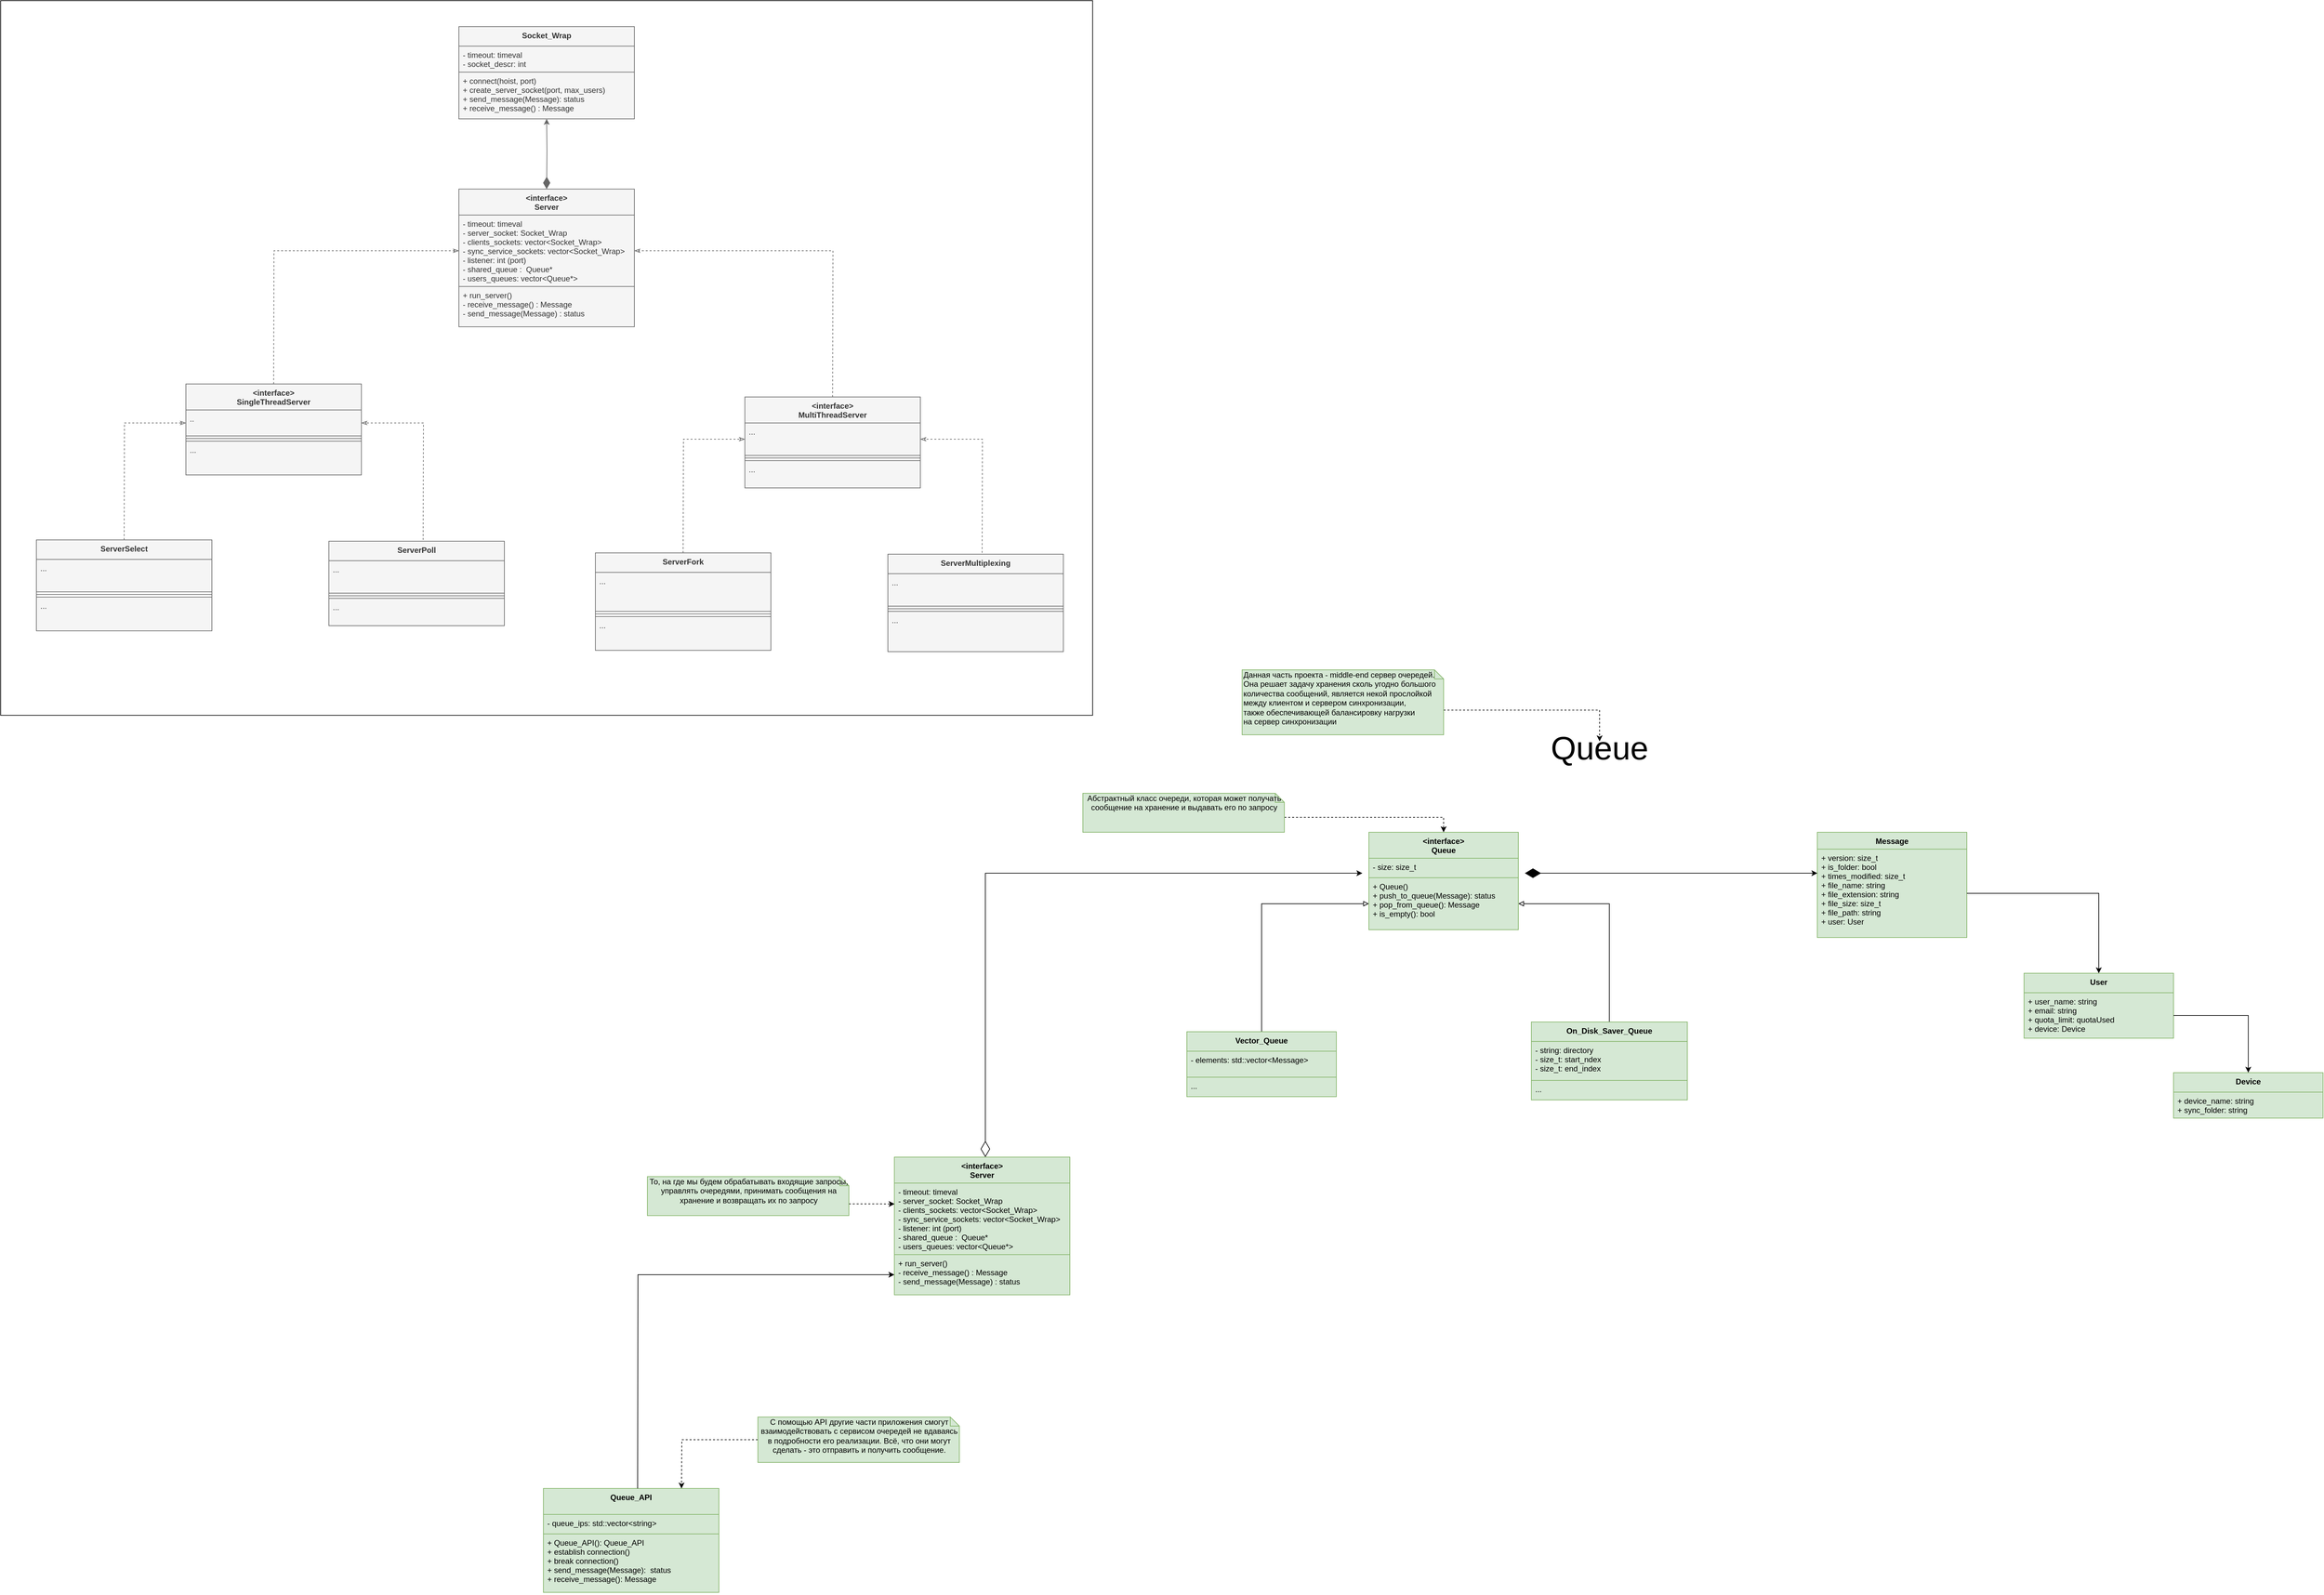 <mxfile version="13.7.3" type="device"><diagram id="PctghRkN90WJ8MVvppVG" name="Страница 1"><mxGraphModel dx="220" dy="1264" grid="1" gridSize="10" guides="1" tooltips="1" connect="1" arrows="1" fold="1" page="1" pageScale="1" pageWidth="827" pageHeight="1169" math="0" shadow="0"><root><mxCell id="0"/><mxCell id="1" parent="0"/><mxCell id="Wl4LOioj_8yUL_OI4qjp-1" style="edgeStyle=orthogonalEdgeStyle;rounded=0;orthogonalLoop=1;jettySize=auto;html=1;exitX=0.5;exitY=0;exitDx=0;exitDy=0;entryX=0;entryY=0.5;entryDx=0;entryDy=0;endArrow=block;endFill=0;" parent="1" source="Wl4LOioj_8yUL_OI4qjp-2" target="Wl4LOioj_8yUL_OI4qjp-28" edge="1"><mxGeometry relative="1" as="geometry"/></mxCell><mxCell id="4su2IxrDyCrYrLn95kZk-2" value="&lt;interface&gt;&#10;Server" style="swimlane;fontStyle=1;align=center;verticalAlign=top;childLayout=stackLayout;horizontal=1;startSize=40;horizontalStack=0;resizeParent=1;resizeParentMax=0;resizeLast=0;collapsible=1;marginBottom=0;fillColor=#f5f5f5;strokeColor=#666666;fontColor=#333333;" vertex="1" parent="1"><mxGeometry x="2390" y="1250" width="270" height="212" as="geometry"><mxRectangle x="500" y="126" width="100" height="26" as="alternateBounds"/></mxGeometry></mxCell><mxCell id="4su2IxrDyCrYrLn95kZk-3" value="- timeout: timeval&#10;- server_socket: Socket_Wrap&#10;- clients_sockets: vector&lt;Socket_Wrap&gt;&#10;- sync_service_sockets: vector&lt;Socket_Wrap&gt;&#10;- listener: int (port)&#10;- shared_queue :  Queue*&#10;- users_queues: vector&lt;Queue*&gt;" style="text;align=left;verticalAlign=top;spacingLeft=4;spacingRight=4;overflow=hidden;rotatable=0;points=[[0,0.5],[1,0.5]];portConstraint=eastwest;fontStyle=0;fillColor=#f5f5f5;strokeColor=#666666;fontColor=#333333;" vertex="1" parent="4su2IxrDyCrYrLn95kZk-2"><mxGeometry y="40" width="270" height="110" as="geometry"/></mxCell><mxCell id="4su2IxrDyCrYrLn95kZk-4" value="+ run_server()&#10;- receive_message() : Message&#10;- send_message(Message) : status" style="text;align=left;verticalAlign=top;spacingLeft=4;spacingRight=4;overflow=hidden;rotatable=0;points=[[0,0.5],[1,0.5]];portConstraint=eastwest;fontStyle=0;fillColor=#f5f5f5;strokeColor=#666666;fontColor=#333333;" vertex="1" parent="4su2IxrDyCrYrLn95kZk-2"><mxGeometry y="150" width="270" height="62" as="geometry"/></mxCell><mxCell id="Wl4LOioj_8yUL_OI4qjp-2" value="Vector_Queue" style="swimlane;fontStyle=1;align=center;verticalAlign=top;childLayout=stackLayout;horizontal=1;startSize=30;horizontalStack=0;resizeParent=1;resizeParentMax=0;resizeLast=0;collapsible=1;marginBottom=0;fillColor=#d5e8d4;strokeColor=#82b366;" parent="1" vertex="1"><mxGeometry x="3510" y="2547" width="230" height="100" as="geometry"><mxRectangle x="500" y="126" width="100" height="26" as="alternateBounds"/></mxGeometry></mxCell><mxCell id="Wl4LOioj_8yUL_OI4qjp-3" value="- elements: std::vector&lt;Message&gt;" style="text;strokeColor=#82b366;fillColor=#d5e8d4;align=left;verticalAlign=top;spacingLeft=4;spacingRight=4;overflow=hidden;rotatable=0;points=[[0,0.5],[1,0.5]];portConstraint=eastwest;" parent="Wl4LOioj_8yUL_OI4qjp-2" vertex="1"><mxGeometry y="30" width="230" height="40" as="geometry"/></mxCell><mxCell id="Wl4LOioj_8yUL_OI4qjp-4" value="..." style="text;strokeColor=#82b366;fillColor=#d5e8d4;align=left;verticalAlign=top;spacingLeft=4;spacingRight=4;overflow=hidden;rotatable=0;points=[[0,0.5],[1,0.5]];portConstraint=eastwest;fontStyle=0" parent="Wl4LOioj_8yUL_OI4qjp-2" vertex="1"><mxGeometry y="70" width="230" height="30" as="geometry"/></mxCell><mxCell id="Wl4LOioj_8yUL_OI4qjp-5" style="edgeStyle=orthogonalEdgeStyle;rounded=0;orthogonalLoop=1;jettySize=auto;html=1;exitX=0.5;exitY=0;exitDx=0;exitDy=0;entryX=1;entryY=0.5;entryDx=0;entryDy=0;endArrow=block;endFill=0;" parent="1" source="Wl4LOioj_8yUL_OI4qjp-6" target="Wl4LOioj_8yUL_OI4qjp-28" edge="1"><mxGeometry relative="1" as="geometry"/></mxCell><mxCell id="Wl4LOioj_8yUL_OI4qjp-6" value="On_Disk_Saver_Queue" style="swimlane;fontStyle=1;align=center;verticalAlign=top;childLayout=stackLayout;horizontal=1;startSize=30;horizontalStack=0;resizeParent=1;resizeParentMax=0;resizeLast=0;collapsible=1;marginBottom=0;fillColor=#d5e8d4;strokeColor=#82b366;" parent="1" vertex="1"><mxGeometry x="4040" y="2532" width="240" height="120" as="geometry"><mxRectangle x="500" y="126" width="100" height="26" as="alternateBounds"/></mxGeometry></mxCell><mxCell id="Wl4LOioj_8yUL_OI4qjp-7" value="- string: directory&#10;- size_t: start_ndex&#10;- size_t: end_index&#10;" style="text;strokeColor=#82b366;fillColor=#d5e8d4;align=left;verticalAlign=top;spacingLeft=4;spacingRight=4;overflow=hidden;rotatable=0;points=[[0,0.5],[1,0.5]];portConstraint=eastwest;" parent="Wl4LOioj_8yUL_OI4qjp-6" vertex="1"><mxGeometry y="30" width="240" height="60" as="geometry"/></mxCell><mxCell id="Wl4LOioj_8yUL_OI4qjp-8" value="..." style="text;strokeColor=#82b366;fillColor=#d5e8d4;align=left;verticalAlign=top;spacingLeft=4;spacingRight=4;overflow=hidden;rotatable=0;points=[[0,0.5],[1,0.5]];portConstraint=eastwest;fontStyle=0" parent="Wl4LOioj_8yUL_OI4qjp-6" vertex="1"><mxGeometry y="90" width="240" height="30" as="geometry"/></mxCell><mxCell id="Wl4LOioj_8yUL_OI4qjp-9" value="User" style="swimlane;fontStyle=1;align=center;verticalAlign=top;childLayout=stackLayout;horizontal=1;startSize=30;horizontalStack=0;resizeParent=1;resizeParentMax=0;resizeLast=0;collapsible=1;marginBottom=0;fillColor=#d5e8d4;strokeColor=#82b366;" parent="1" vertex="1"><mxGeometry x="4798" y="2457" width="230" height="100" as="geometry"><mxRectangle x="500" y="126" width="100" height="26" as="alternateBounds"/></mxGeometry></mxCell><mxCell id="Wl4LOioj_8yUL_OI4qjp-10" value="+ user_name: string&#10;+ email: string&#10;+ quota_limit: quotaUsed&#10;+ device: Device&#10;" style="text;strokeColor=#82b366;fillColor=#d5e8d4;align=left;verticalAlign=top;spacingLeft=4;spacingRight=4;overflow=hidden;rotatable=0;points=[[0,0.5],[1,0.5]];portConstraint=eastwest;" parent="Wl4LOioj_8yUL_OI4qjp-9" vertex="1"><mxGeometry y="30" width="230" height="70" as="geometry"/></mxCell><mxCell id="Wl4LOioj_8yUL_OI4qjp-11" value="Device" style="swimlane;fontStyle=1;align=center;verticalAlign=top;childLayout=stackLayout;horizontal=1;startSize=30;horizontalStack=0;resizeParent=1;resizeParentMax=0;resizeLast=0;collapsible=1;marginBottom=0;fillColor=#d5e8d4;strokeColor=#82b366;" parent="1" vertex="1"><mxGeometry x="5028" y="2610" width="230" height="70" as="geometry"><mxRectangle x="500" y="126" width="100" height="26" as="alternateBounds"/></mxGeometry></mxCell><mxCell id="Wl4LOioj_8yUL_OI4qjp-12" value="+ device_name: string&#10;+ sync_folder: string" style="text;strokeColor=#82b366;fillColor=#d5e8d4;align=left;verticalAlign=top;spacingLeft=4;spacingRight=4;overflow=hidden;rotatable=0;points=[[0,0.5],[1,0.5]];portConstraint=eastwest;" parent="Wl4LOioj_8yUL_OI4qjp-11" vertex="1"><mxGeometry y="30" width="230" height="40" as="geometry"/></mxCell><mxCell id="Wl4LOioj_8yUL_OI4qjp-13" value="Message" style="swimlane;fontStyle=1;align=center;verticalAlign=top;childLayout=stackLayout;horizontal=1;startSize=26;horizontalStack=0;resizeParent=1;resizeParentMax=0;resizeLast=0;collapsible=1;marginBottom=0;fillColor=#d5e8d4;strokeColor=#82b366;" parent="1" vertex="1"><mxGeometry x="4480" y="2240" width="230" height="162" as="geometry"><mxRectangle x="500" y="126" width="100" height="26" as="alternateBounds"/></mxGeometry></mxCell><mxCell id="Wl4LOioj_8yUL_OI4qjp-14" value="+ version: size_t&#10;+ is_folder: bool&#10;+ times_modified: size_t&#10;+ file_name: string&#10;+ file_extension: string&#10;+ file_size: size_t&#10;+ file_path: string&#10;+ user: User&#10;" style="text;strokeColor=#82b366;fillColor=#d5e8d4;align=left;verticalAlign=top;spacingLeft=4;spacingRight=4;overflow=hidden;rotatable=0;points=[[0,0.5],[1,0.5]];portConstraint=eastwest;" parent="Wl4LOioj_8yUL_OI4qjp-13" vertex="1"><mxGeometry y="26" width="230" height="136" as="geometry"/></mxCell><mxCell id="Wl4LOioj_8yUL_OI4qjp-39" value="Socket_Wrap" style="swimlane;fontStyle=1;align=center;verticalAlign=top;childLayout=stackLayout;horizontal=1;startSize=30;horizontalStack=0;resizeParent=1;resizeParentMax=0;resizeLast=0;collapsible=1;marginBottom=0;fillColor=#f5f5f5;strokeColor=#666666;fontColor=#333333;" parent="1" vertex="1"><mxGeometry x="2390" y="1000" width="270" height="142" as="geometry"><mxRectangle x="500" y="126" width="100" height="26" as="alternateBounds"/></mxGeometry></mxCell><mxCell id="Wl4LOioj_8yUL_OI4qjp-40" value="- timeout: timeval&#10;- socket_descr: int" style="text;align=left;verticalAlign=top;spacingLeft=4;spacingRight=4;overflow=hidden;rotatable=0;points=[[0,0.5],[1,0.5]];portConstraint=eastwest;fontStyle=0;fillColor=#f5f5f5;strokeColor=#666666;fontColor=#333333;" parent="Wl4LOioj_8yUL_OI4qjp-39" vertex="1"><mxGeometry y="30" width="270" height="40" as="geometry"/></mxCell><mxCell id="Wl4LOioj_8yUL_OI4qjp-41" value="+ connect(hoist, port)&#10;+ create_server_socket(port, max_users)&#10;+ send_message(Message): status&#10;+ receive_message() : Message" style="text;align=left;verticalAlign=top;spacingLeft=4;spacingRight=4;overflow=hidden;rotatable=0;points=[[0,0.5],[1,0.5]];portConstraint=eastwest;fontStyle=0;fillColor=#f5f5f5;strokeColor=#666666;fontColor=#333333;" parent="Wl4LOioj_8yUL_OI4qjp-39" vertex="1"><mxGeometry y="70" width="270" height="72" as="geometry"/></mxCell><mxCell id="Wl4LOioj_8yUL_OI4qjp-46" value="&lt;interface&gt;&#10;SingleThreadServer" style="swimlane;fontStyle=1;align=center;verticalAlign=top;childLayout=stackLayout;horizontal=1;startSize=40;horizontalStack=0;resizeParent=1;resizeParentMax=0;resizeLast=0;collapsible=1;marginBottom=0;fillColor=#f5f5f5;strokeColor=#666666;fontColor=#333333;" parent="1" vertex="1"><mxGeometry x="1970" y="1550" width="270" height="140" as="geometry"><mxRectangle x="500" y="126" width="100" height="26" as="alternateBounds"/></mxGeometry></mxCell><mxCell id="Wl4LOioj_8yUL_OI4qjp-47" value=".." style="text;strokeColor=#666666;fillColor=#f5f5f5;align=left;verticalAlign=top;spacingLeft=4;spacingRight=4;overflow=hidden;rotatable=0;points=[[0,0.5],[1,0.5]];portConstraint=eastwest;fontStyle=0;fontColor=#333333;" parent="Wl4LOioj_8yUL_OI4qjp-46" vertex="1"><mxGeometry y="40" width="270" height="40" as="geometry"/></mxCell><mxCell id="Wl4LOioj_8yUL_OI4qjp-48" value="" style="line;strokeWidth=1;fillColor=#f5f5f5;align=left;verticalAlign=middle;spacingTop=-1;spacingLeft=3;spacingRight=3;rotatable=0;labelPosition=right;points=[];portConstraint=eastwest;strokeColor=#666666;fontColor=#333333;" parent="Wl4LOioj_8yUL_OI4qjp-46" vertex="1"><mxGeometry y="80" width="270" height="8" as="geometry"/></mxCell><mxCell id="Wl4LOioj_8yUL_OI4qjp-49" value="..." style="text;strokeColor=#666666;fillColor=#f5f5f5;align=left;verticalAlign=top;spacingLeft=4;spacingRight=4;overflow=hidden;rotatable=0;points=[[0,0.5],[1,0.5]];portConstraint=eastwest;fontStyle=0;fontColor=#333333;" parent="Wl4LOioj_8yUL_OI4qjp-46" vertex="1"><mxGeometry y="88" width="270" height="52" as="geometry"/></mxCell><mxCell id="Wl4LOioj_8yUL_OI4qjp-50" value="ServerSelect" style="swimlane;fontStyle=1;align=center;verticalAlign=top;childLayout=stackLayout;horizontal=1;startSize=30;horizontalStack=0;resizeParent=1;resizeParentMax=0;resizeLast=0;collapsible=1;marginBottom=0;fillColor=#f5f5f5;strokeColor=#666666;fontColor=#333333;" parent="1" vertex="1"><mxGeometry x="1740" y="1790" width="270" height="140" as="geometry"><mxRectangle x="500" y="126" width="100" height="26" as="alternateBounds"/></mxGeometry></mxCell><mxCell id="Wl4LOioj_8yUL_OI4qjp-51" value="..." style="text;strokeColor=#666666;fillColor=#f5f5f5;align=left;verticalAlign=top;spacingLeft=4;spacingRight=4;overflow=hidden;rotatable=0;points=[[0,0.5],[1,0.5]];portConstraint=eastwest;fontStyle=0;fontColor=#333333;" parent="Wl4LOioj_8yUL_OI4qjp-50" vertex="1"><mxGeometry y="30" width="270" height="50" as="geometry"/></mxCell><mxCell id="Wl4LOioj_8yUL_OI4qjp-52" value="" style="line;strokeWidth=1;fillColor=#f5f5f5;align=left;verticalAlign=middle;spacingTop=-1;spacingLeft=3;spacingRight=3;rotatable=0;labelPosition=right;points=[];portConstraint=eastwest;strokeColor=#666666;fontColor=#333333;" parent="Wl4LOioj_8yUL_OI4qjp-50" vertex="1"><mxGeometry y="80" width="270" height="8" as="geometry"/></mxCell><mxCell id="Wl4LOioj_8yUL_OI4qjp-53" value="..." style="text;strokeColor=#666666;fillColor=#f5f5f5;align=left;verticalAlign=top;spacingLeft=4;spacingRight=4;overflow=hidden;rotatable=0;points=[[0,0.5],[1,0.5]];portConstraint=eastwest;fontStyle=0;fontColor=#333333;" parent="Wl4LOioj_8yUL_OI4qjp-50" vertex="1"><mxGeometry y="88" width="270" height="52" as="geometry"/></mxCell><mxCell id="Wl4LOioj_8yUL_OI4qjp-54" value="ServerPoll" style="swimlane;fontStyle=1;align=center;verticalAlign=top;childLayout=stackLayout;horizontal=1;startSize=30;horizontalStack=0;resizeParent=1;resizeParentMax=0;resizeLast=0;collapsible=1;marginBottom=0;fillColor=#f5f5f5;strokeColor=#666666;fontColor=#333333;" parent="1" vertex="1"><mxGeometry x="2190" y="1792" width="270" height="130" as="geometry"><mxRectangle x="500" y="126" width="100" height="26" as="alternateBounds"/></mxGeometry></mxCell><mxCell id="Wl4LOioj_8yUL_OI4qjp-55" value="..." style="text;strokeColor=#666666;fillColor=#f5f5f5;align=left;verticalAlign=top;spacingLeft=4;spacingRight=4;overflow=hidden;rotatable=0;points=[[0,0.5],[1,0.5]];portConstraint=eastwest;fontStyle=0;fontColor=#333333;" parent="Wl4LOioj_8yUL_OI4qjp-54" vertex="1"><mxGeometry y="30" width="270" height="50" as="geometry"/></mxCell><mxCell id="Wl4LOioj_8yUL_OI4qjp-56" value="" style="line;strokeWidth=1;fillColor=#f5f5f5;align=left;verticalAlign=middle;spacingTop=-1;spacingLeft=3;spacingRight=3;rotatable=0;labelPosition=right;points=[];portConstraint=eastwest;strokeColor=#666666;fontColor=#333333;" parent="Wl4LOioj_8yUL_OI4qjp-54" vertex="1"><mxGeometry y="80" width="270" height="8" as="geometry"/></mxCell><mxCell id="Wl4LOioj_8yUL_OI4qjp-57" value="..." style="text;strokeColor=#666666;fillColor=#f5f5f5;align=left;verticalAlign=top;spacingLeft=4;spacingRight=4;overflow=hidden;rotatable=0;points=[[0,0.5],[1,0.5]];portConstraint=eastwest;fontStyle=0;fontColor=#333333;" parent="Wl4LOioj_8yUL_OI4qjp-54" vertex="1"><mxGeometry y="88" width="270" height="42" as="geometry"/></mxCell><mxCell id="Wl4LOioj_8yUL_OI4qjp-58" value="&lt;interface&gt;&#10;MultiThreadServer" style="swimlane;fontStyle=1;align=center;verticalAlign=top;childLayout=stackLayout;horizontal=1;startSize=40;horizontalStack=0;resizeParent=1;resizeParentMax=0;resizeLast=0;collapsible=1;marginBottom=0;fillColor=#f5f5f5;strokeColor=#666666;fontColor=#333333;" parent="1" vertex="1"><mxGeometry x="2830" y="1570" width="270" height="140" as="geometry"><mxRectangle x="500" y="126" width="100" height="26" as="alternateBounds"/></mxGeometry></mxCell><mxCell id="Wl4LOioj_8yUL_OI4qjp-59" value="..." style="text;strokeColor=#666666;fillColor=#f5f5f5;align=left;verticalAlign=top;spacingLeft=4;spacingRight=4;overflow=hidden;rotatable=0;points=[[0,0.5],[1,0.5]];portConstraint=eastwest;fontStyle=0;fontColor=#333333;" parent="Wl4LOioj_8yUL_OI4qjp-58" vertex="1"><mxGeometry y="40" width="270" height="50" as="geometry"/></mxCell><mxCell id="Wl4LOioj_8yUL_OI4qjp-60" value="" style="line;strokeWidth=1;fillColor=#f5f5f5;align=left;verticalAlign=middle;spacingTop=-1;spacingLeft=3;spacingRight=3;rotatable=0;labelPosition=right;points=[];portConstraint=eastwest;strokeColor=#666666;fontColor=#333333;" parent="Wl4LOioj_8yUL_OI4qjp-58" vertex="1"><mxGeometry y="90" width="270" height="8" as="geometry"/></mxCell><mxCell id="Wl4LOioj_8yUL_OI4qjp-61" value="..." style="text;strokeColor=#666666;fillColor=#f5f5f5;align=left;verticalAlign=top;spacingLeft=4;spacingRight=4;overflow=hidden;rotatable=0;points=[[0,0.5],[1,0.5]];portConstraint=eastwest;fontStyle=0;fontColor=#333333;" parent="Wl4LOioj_8yUL_OI4qjp-58" vertex="1"><mxGeometry y="98" width="270" height="42" as="geometry"/></mxCell><mxCell id="Wl4LOioj_8yUL_OI4qjp-62" value="ServerFork" style="swimlane;fontStyle=1;align=center;verticalAlign=top;childLayout=stackLayout;horizontal=1;startSize=30;horizontalStack=0;resizeParent=1;resizeParentMax=0;resizeLast=0;collapsible=1;marginBottom=0;fillColor=#f5f5f5;strokeColor=#666666;fontColor=#333333;" parent="1" vertex="1"><mxGeometry x="2600" y="1810" width="270" height="150" as="geometry"><mxRectangle x="500" y="126" width="100" height="26" as="alternateBounds"/></mxGeometry></mxCell><mxCell id="Wl4LOioj_8yUL_OI4qjp-63" value="..." style="text;strokeColor=#666666;fillColor=#f5f5f5;align=left;verticalAlign=top;spacingLeft=4;spacingRight=4;overflow=hidden;rotatable=0;points=[[0,0.5],[1,0.5]];portConstraint=eastwest;fontStyle=0;fontColor=#333333;" parent="Wl4LOioj_8yUL_OI4qjp-62" vertex="1"><mxGeometry y="30" width="270" height="60" as="geometry"/></mxCell><mxCell id="Wl4LOioj_8yUL_OI4qjp-64" value="" style="line;strokeWidth=1;fillColor=#f5f5f5;align=left;verticalAlign=middle;spacingTop=-1;spacingLeft=3;spacingRight=3;rotatable=0;labelPosition=right;points=[];portConstraint=eastwest;strokeColor=#666666;fontColor=#333333;" parent="Wl4LOioj_8yUL_OI4qjp-62" vertex="1"><mxGeometry y="90" width="270" height="8" as="geometry"/></mxCell><mxCell id="Wl4LOioj_8yUL_OI4qjp-65" value="..." style="text;strokeColor=#666666;fillColor=#f5f5f5;align=left;verticalAlign=top;spacingLeft=4;spacingRight=4;overflow=hidden;rotatable=0;points=[[0,0.5],[1,0.5]];portConstraint=eastwest;fontStyle=0;fontColor=#333333;" parent="Wl4LOioj_8yUL_OI4qjp-62" vertex="1"><mxGeometry y="98" width="270" height="52" as="geometry"/></mxCell><mxCell id="Wl4LOioj_8yUL_OI4qjp-66" value="ServerMultiplexing" style="swimlane;fontStyle=1;align=center;verticalAlign=top;childLayout=stackLayout;horizontal=1;startSize=30;horizontalStack=0;resizeParent=1;resizeParentMax=0;resizeLast=0;collapsible=1;marginBottom=0;fillColor=#f5f5f5;strokeColor=#666666;fontColor=#333333;" parent="1" vertex="1"><mxGeometry x="3050" y="1812" width="270" height="150" as="geometry"><mxRectangle x="500" y="126" width="100" height="26" as="alternateBounds"/></mxGeometry></mxCell><mxCell id="Wl4LOioj_8yUL_OI4qjp-67" value="..." style="text;strokeColor=#666666;fillColor=#f5f5f5;align=left;verticalAlign=top;spacingLeft=4;spacingRight=4;overflow=hidden;rotatable=0;points=[[0,0.5],[1,0.5]];portConstraint=eastwest;fontStyle=0;fontColor=#333333;" parent="Wl4LOioj_8yUL_OI4qjp-66" vertex="1"><mxGeometry y="30" width="270" height="50" as="geometry"/></mxCell><mxCell id="Wl4LOioj_8yUL_OI4qjp-68" value="" style="line;strokeWidth=1;fillColor=#f5f5f5;align=left;verticalAlign=middle;spacingTop=-1;spacingLeft=3;spacingRight=3;rotatable=0;labelPosition=right;points=[];portConstraint=eastwest;strokeColor=#666666;fontColor=#333333;" parent="Wl4LOioj_8yUL_OI4qjp-66" vertex="1"><mxGeometry y="80" width="270" height="8" as="geometry"/></mxCell><mxCell id="Wl4LOioj_8yUL_OI4qjp-69" value="..." style="text;strokeColor=#666666;fillColor=#f5f5f5;align=left;verticalAlign=top;spacingLeft=4;spacingRight=4;overflow=hidden;rotatable=0;points=[[0,0.5],[1,0.5]];portConstraint=eastwest;fontStyle=0;fontColor=#333333;" parent="Wl4LOioj_8yUL_OI4qjp-66" vertex="1"><mxGeometry y="88" width="270" height="62" as="geometry"/></mxCell><mxCell id="Wl4LOioj_8yUL_OI4qjp-15" value="Queue_API" style="swimlane;fontStyle=1;align=center;verticalAlign=top;childLayout=stackLayout;horizontal=1;startSize=40;horizontalStack=0;resizeParent=1;resizeParentMax=0;resizeLast=0;collapsible=1;marginBottom=0;fillColor=#d5e8d4;strokeColor=#82b366;" parent="1" vertex="1"><mxGeometry x="2520" y="3250" width="270" height="160" as="geometry"><mxRectangle x="500" y="126" width="100" height="26" as="alternateBounds"/></mxGeometry></mxCell><mxCell id="Wl4LOioj_8yUL_OI4qjp-16" value="- queue_ips: std::vector&lt;string&gt;" style="text;strokeColor=#82b366;fillColor=#d5e8d4;align=left;verticalAlign=top;spacingLeft=4;spacingRight=4;overflow=hidden;rotatable=0;points=[[0,0.5],[1,0.5]];portConstraint=eastwest;fontStyle=0" parent="Wl4LOioj_8yUL_OI4qjp-15" vertex="1"><mxGeometry y="40" width="270" height="30" as="geometry"/></mxCell><mxCell id="Wl4LOioj_8yUL_OI4qjp-17" value="+ Queue_API(): Queue_API&#10;+ establish connection()&#10;+ break connection()&#10;+ send_message(Message):  status&#10;+ receive_message(): Message" style="text;strokeColor=#82b366;fillColor=#d5e8d4;align=left;verticalAlign=top;spacingLeft=4;spacingRight=4;overflow=hidden;rotatable=0;points=[[0,0.5],[1,0.5]];portConstraint=eastwest;fontStyle=0" parent="Wl4LOioj_8yUL_OI4qjp-15" vertex="1"><mxGeometry y="70" width="270" height="90" as="geometry"/></mxCell><mxCell id="Wl4LOioj_8yUL_OI4qjp-18" value="&lt;interface&gt;&#10;Server" style="swimlane;fontStyle=1;align=center;verticalAlign=top;childLayout=stackLayout;horizontal=1;startSize=40;horizontalStack=0;resizeParent=1;resizeParentMax=0;resizeLast=0;collapsible=1;marginBottom=0;fillColor=#d5e8d4;strokeColor=#82b366;" parent="1" vertex="1"><mxGeometry x="3060" y="2740" width="270" height="212" as="geometry"><mxRectangle x="500" y="126" width="100" height="26" as="alternateBounds"/></mxGeometry></mxCell><mxCell id="Wl4LOioj_8yUL_OI4qjp-19" value="- timeout: timeval&#10;- server_socket: Socket_Wrap&#10;- clients_sockets: vector&lt;Socket_Wrap&gt;&#10;- sync_service_sockets: vector&lt;Socket_Wrap&gt;&#10;- listener: int (port)&#10;- shared_queue :  Queue*&#10;- users_queues: vector&lt;Queue*&gt;" style="text;strokeColor=#82b366;fillColor=#d5e8d4;align=left;verticalAlign=top;spacingLeft=4;spacingRight=4;overflow=hidden;rotatable=0;points=[[0,0.5],[1,0.5]];portConstraint=eastwest;fontStyle=0" parent="Wl4LOioj_8yUL_OI4qjp-18" vertex="1"><mxGeometry y="40" width="270" height="110" as="geometry"/></mxCell><mxCell id="Wl4LOioj_8yUL_OI4qjp-20" value="+ run_server()&#10;- receive_message() : Message&#10;- send_message(Message) : status" style="text;strokeColor=#82b366;fillColor=#d5e8d4;align=left;verticalAlign=top;spacingLeft=4;spacingRight=4;overflow=hidden;rotatable=0;points=[[0,0.5],[1,0.5]];portConstraint=eastwest;fontStyle=0" parent="Wl4LOioj_8yUL_OI4qjp-18" vertex="1"><mxGeometry y="150" width="270" height="62" as="geometry"/></mxCell><mxCell id="Wl4LOioj_8yUL_OI4qjp-21" style="edgeStyle=orthogonalEdgeStyle;rounded=0;orthogonalLoop=1;jettySize=auto;html=1;endArrow=diamondThin;endFill=1;endSize=22;sourcePerimeterSpacing=0;targetPerimeterSpacing=0;startArrow=classic;startFill=1;" parent="1" edge="1"><mxGeometry relative="1" as="geometry"><mxPoint x="4480" y="2303" as="sourcePoint"/><mxPoint x="4030" y="2303" as="targetPoint"/><Array as="points"><mxPoint x="4480" y="2303"/></Array></mxGeometry></mxCell><mxCell id="Wl4LOioj_8yUL_OI4qjp-22" style="edgeStyle=orthogonalEdgeStyle;rounded=0;orthogonalLoop=1;jettySize=auto;html=1;exitX=0;exitY=0.5;exitDx=0;exitDy=0;sourcePerimeterSpacing=0;endArrow=diamondThin;endFill=0;endSize=22;targetPerimeterSpacing=0;startSize=6;startArrow=classic;startFill=1;" parent="1" edge="1"><mxGeometry relative="1" as="geometry"><mxPoint x="3200" y="2740.0" as="targetPoint"/><mxPoint x="3780" y="2303" as="sourcePoint"/><Array as="points"><mxPoint x="3200" y="2303"/><mxPoint x="3200" y="2740"/></Array></mxGeometry></mxCell><mxCell id="Wl4LOioj_8yUL_OI4qjp-23" style="edgeStyle=orthogonalEdgeStyle;rounded=0;orthogonalLoop=1;jettySize=auto;html=1;exitX=1;exitY=0.5;exitDx=0;exitDy=0;entryX=0.5;entryY=0;entryDx=0;entryDy=0;startSize=6;sourcePerimeterSpacing=0;endArrow=classic;endFill=1;endSize=6;targetPerimeterSpacing=0;" parent="1" source="Wl4LOioj_8yUL_OI4qjp-14" target="Wl4LOioj_8yUL_OI4qjp-9" edge="1"><mxGeometry relative="1" as="geometry"/></mxCell><mxCell id="Wl4LOioj_8yUL_OI4qjp-24" style="edgeStyle=orthogonalEdgeStyle;rounded=0;orthogonalLoop=1;jettySize=auto;html=1;exitX=1;exitY=0.5;exitDx=0;exitDy=0;entryX=0.5;entryY=0;entryDx=0;entryDy=0;startSize=6;sourcePerimeterSpacing=0;endArrow=classic;endFill=1;endSize=6;targetPerimeterSpacing=0;" parent="1" source="Wl4LOioj_8yUL_OI4qjp-10" target="Wl4LOioj_8yUL_OI4qjp-11" edge="1"><mxGeometry relative="1" as="geometry"/></mxCell><mxCell id="Wl4LOioj_8yUL_OI4qjp-25" style="edgeStyle=orthogonalEdgeStyle;rounded=0;orthogonalLoop=1;jettySize=auto;html=1;exitX=0.5;exitY=0;exitDx=0;exitDy=0;entryX=0;entryY=0.5;entryDx=0;entryDy=0;startSize=6;sourcePerimeterSpacing=0;endArrow=classic;endFill=1;endSize=6;targetPerimeterSpacing=0;" parent="1" target="Wl4LOioj_8yUL_OI4qjp-20" edge="1"><mxGeometry relative="1" as="geometry"><mxPoint x="2665" y="3250.0" as="sourcePoint"/></mxGeometry></mxCell><mxCell id="Wl4LOioj_8yUL_OI4qjp-26" value="&lt;interface&gt;&#10;Queue" style="swimlane;fontStyle=1;align=center;verticalAlign=top;childLayout=stackLayout;horizontal=1;startSize=40;horizontalStack=0;resizeParent=1;resizeParentMax=0;resizeLast=0;collapsible=1;marginBottom=0;fillColor=#d5e8d4;strokeColor=#82b366;" parent="1" vertex="1"><mxGeometry x="3790" y="2240" width="230" height="150" as="geometry"><mxRectangle x="500" y="126" width="100" height="26" as="alternateBounds"/></mxGeometry></mxCell><mxCell id="Wl4LOioj_8yUL_OI4qjp-27" value="- size: size_t&#10;" style="text;strokeColor=#82b366;fillColor=#d5e8d4;align=left;verticalAlign=top;spacingLeft=4;spacingRight=4;overflow=hidden;rotatable=0;points=[[0,0.5],[1,0.5]];portConstraint=eastwest;" parent="Wl4LOioj_8yUL_OI4qjp-26" vertex="1"><mxGeometry y="40" width="230" height="30" as="geometry"/></mxCell><mxCell id="Wl4LOioj_8yUL_OI4qjp-28" value="+ Queue()&#10;+ push_to_queue(Message): status&#10;+ pop_from_queue(): Message&#10;+ is_empty(): bool" style="text;strokeColor=#82b366;fillColor=#d5e8d4;align=left;verticalAlign=top;spacingLeft=4;spacingRight=4;overflow=hidden;rotatable=0;points=[[0,0.5],[1,0.5]];portConstraint=eastwest;fontStyle=0" parent="Wl4LOioj_8yUL_OI4qjp-26" vertex="1"><mxGeometry y="70" width="230" height="80" as="geometry"/></mxCell><mxCell id="Wl4LOioj_8yUL_OI4qjp-29" style="edgeStyle=orthogonalEdgeStyle;rounded=0;orthogonalLoop=1;jettySize=auto;html=1;exitX=0;exitY=0.5;exitDx=0;exitDy=0;exitPerimeter=0;entryX=0.75;entryY=0;entryDx=0;entryDy=0;dashed=1;" parent="1" source="Wl4LOioj_8yUL_OI4qjp-30" edge="1"><mxGeometry relative="1" as="geometry"><mxPoint x="2732.5" y="3250.0" as="targetPoint"/></mxGeometry></mxCell><mxCell id="Wl4LOioj_8yUL_OI4qjp-30" value="&lt;div style=&quot;text-align: center&quot;&gt;С помощью API другие части приложения смогут взаимодействовать с сервисом очередей не вдаваясь в подробности его реализации. Всё, что они могут сделать - это отправить и получить сообщение.&lt;/div&gt;" style="shape=note;whiteSpace=wrap;html=1;size=14;verticalAlign=top;align=left;spacingTop=-6;fillColor=#d5e8d4;strokeColor=#82b366;" parent="1" vertex="1"><mxGeometry x="2850" y="3140" width="310" height="70" as="geometry"/></mxCell><mxCell id="Wl4LOioj_8yUL_OI4qjp-32" value="&lt;font style=&quot;font-size: 50px&quot;&gt;Queue&lt;/font&gt;" style="text;html=1;strokeColor=none;fillColor=none;align=center;verticalAlign=middle;whiteSpace=wrap;rounded=0;fontSize=32;" parent="1" vertex="1"><mxGeometry x="3955" y="2100" width="380" height="20" as="geometry"/></mxCell><mxCell id="Wl4LOioj_8yUL_OI4qjp-33" style="edgeStyle=orthogonalEdgeStyle;rounded=0;orthogonalLoop=1;jettySize=auto;html=1;exitX=0;exitY=0;exitDx=310;exitDy=62;exitPerimeter=0;entryX=0.5;entryY=0;entryDx=0;entryDy=0;dashed=1;" parent="1" source="Wl4LOioj_8yUL_OI4qjp-34" target="Wl4LOioj_8yUL_OI4qjp-32" edge="1"><mxGeometry relative="1" as="geometry"/></mxCell><mxCell id="Wl4LOioj_8yUL_OI4qjp-34" value="&lt;span style=&quot;text-align: center&quot;&gt;Данная часть проекта - middle-end сервер очередей.&lt;/span&gt;&lt;br style=&quot;text-align: center&quot;&gt;&lt;span style=&quot;text-align: center&quot;&gt;Она решает задачу хранения сколь угодно большого&lt;/span&gt;&lt;br style=&quot;text-align: center&quot;&gt;&lt;span style=&quot;text-align: center&quot;&gt;количества сообщений, является некой прослойкой между&amp;nbsp;&lt;/span&gt;&lt;span style=&quot;text-align: center&quot;&gt;клиентом и сервером синхронизации,&lt;/span&gt;&lt;br style=&quot;text-align: center&quot;&gt;&lt;span style=&quot;text-align: center&quot;&gt;также обеспечивающей балансировку нагрузки&lt;/span&gt;&lt;br style=&quot;text-align: center&quot;&gt;&lt;span style=&quot;text-align: center&quot;&gt;на сервер синхронизации&lt;/span&gt;" style="shape=note;whiteSpace=wrap;html=1;size=14;verticalAlign=top;align=left;spacingTop=-6;fillColor=#d5e8d4;strokeColor=#82b366;" parent="1" vertex="1"><mxGeometry x="3595" y="1990" width="310" height="100" as="geometry"/></mxCell><mxCell id="Wl4LOioj_8yUL_OI4qjp-37" style="edgeStyle=orthogonalEdgeStyle;rounded=0;orthogonalLoop=1;jettySize=auto;html=1;exitX=0;exitY=0;exitDx=310;exitDy=42;exitPerimeter=0;entryX=0.001;entryY=0.292;entryDx=0;entryDy=0;entryPerimeter=0;dashed=1;" parent="1" source="Wl4LOioj_8yUL_OI4qjp-35" target="Wl4LOioj_8yUL_OI4qjp-19" edge="1"><mxGeometry relative="1" as="geometry"/></mxCell><mxCell id="Wl4LOioj_8yUL_OI4qjp-35" value="&lt;div style=&quot;text-align: center&quot;&gt;То, на где мы будем обрабатывать входящие запросы,&lt;/div&gt;&lt;div style=&quot;text-align: center&quot;&gt;управлять очередями, принимать сообщения на хранение и возвращать их по запросу&lt;/div&gt;" style="shape=note;whiteSpace=wrap;html=1;size=14;verticalAlign=top;align=left;spacingTop=-6;fillColor=#d5e8d4;strokeColor=#82b366;" parent="1" vertex="1"><mxGeometry x="2680" y="2770" width="310" height="60" as="geometry"/></mxCell><mxCell id="Wl4LOioj_8yUL_OI4qjp-38" style="edgeStyle=orthogonalEdgeStyle;rounded=0;orthogonalLoop=1;jettySize=auto;html=1;exitX=0.5;exitY=0;exitDx=0;exitDy=0;entryX=0.5;entryY=1;entryDx=0;entryDy=0;endArrow=classic;endFill=1;startArrow=diamondThin;startFill=1;startSize=16;fillColor=#f5f5f5;strokeColor=#666666;" parent="1" target="Wl4LOioj_8yUL_OI4qjp-39" edge="1"><mxGeometry relative="1" as="geometry"><mxPoint x="2525" y="1250.0" as="sourcePoint"/></mxGeometry></mxCell><mxCell id="Wl4LOioj_8yUL_OI4qjp-70" style="edgeStyle=orthogonalEdgeStyle;rounded=0;orthogonalLoop=1;jettySize=auto;html=1;exitX=0.5;exitY=0;exitDx=0;exitDy=0;entryX=0;entryY=0.5;entryDx=0;entryDy=0;endArrow=classicThin;endFill=0;dashed=1;fillColor=#f5f5f5;strokeColor=#666666;" parent="1" target="Wl4LOioj_8yUL_OI4qjp-47" edge="1"><mxGeometry relative="1" as="geometry"><mxPoint x="1875" y="1790" as="sourcePoint"/><mxPoint x="1990" y="1617.0" as="targetPoint"/></mxGeometry></mxCell><mxCell id="Wl4LOioj_8yUL_OI4qjp-71" style="edgeStyle=orthogonalEdgeStyle;rounded=0;orthogonalLoop=1;jettySize=auto;html=1;exitX=0.5;exitY=0;exitDx=0;exitDy=0;entryX=1;entryY=0.5;entryDx=0;entryDy=0;dashed=1;endArrow=classicThin;endFill=0;fillColor=#f5f5f5;strokeColor=#666666;" parent="1" target="Wl4LOioj_8yUL_OI4qjp-47" edge="1"><mxGeometry relative="1" as="geometry"><mxPoint x="2335" y="1790" as="sourcePoint"/><mxPoint x="2220" y="1617.0" as="targetPoint"/></mxGeometry></mxCell><mxCell id="Wl4LOioj_8yUL_OI4qjp-72" style="edgeStyle=orthogonalEdgeStyle;rounded=0;orthogonalLoop=1;jettySize=auto;html=1;exitX=0.5;exitY=0;exitDx=0;exitDy=0;entryX=0;entryY=0.5;entryDx=0;entryDy=0;dashed=1;endArrow=classicThin;endFill=0;fillColor=#f5f5f5;strokeColor=#666666;" parent="1" target="4su2IxrDyCrYrLn95kZk-3" edge="1"><mxGeometry relative="1" as="geometry"><mxPoint x="2105" y="1550" as="sourcePoint"/><mxPoint x="2390" y="1350.0" as="targetPoint"/></mxGeometry></mxCell><mxCell id="Wl4LOioj_8yUL_OI4qjp-73" style="edgeStyle=orthogonalEdgeStyle;rounded=0;orthogonalLoop=1;jettySize=auto;html=1;exitX=0.5;exitY=0;exitDx=0;exitDy=0;dashed=1;endArrow=classicThin;endFill=0;entryX=1;entryY=0.5;entryDx=0;entryDy=0;fillColor=#f5f5f5;strokeColor=#666666;" parent="1" target="4su2IxrDyCrYrLn95kZk-3" edge="1"><mxGeometry relative="1" as="geometry"><mxPoint x="2965" y="1570" as="sourcePoint"/><mxPoint x="2660" y="1350.0" as="targetPoint"/></mxGeometry></mxCell><mxCell id="Wl4LOioj_8yUL_OI4qjp-74" style="edgeStyle=orthogonalEdgeStyle;rounded=0;orthogonalLoop=1;jettySize=auto;html=1;exitX=0.5;exitY=0;exitDx=0;exitDy=0;entryX=0;entryY=0.5;entryDx=0;entryDy=0;endArrow=classicThin;endFill=0;dashed=1;fillColor=#f5f5f5;strokeColor=#666666;" parent="1" target="Wl4LOioj_8yUL_OI4qjp-59" edge="1"><mxGeometry relative="1" as="geometry"><mxPoint x="2735" y="1810" as="sourcePoint"/><mxPoint x="2850" y="1637.0" as="targetPoint"/></mxGeometry></mxCell><mxCell id="Wl4LOioj_8yUL_OI4qjp-75" style="edgeStyle=orthogonalEdgeStyle;rounded=0;orthogonalLoop=1;jettySize=auto;html=1;exitX=0.5;exitY=0;exitDx=0;exitDy=0;entryX=1;entryY=0.5;entryDx=0;entryDy=0;dashed=1;endArrow=classicThin;endFill=0;fillColor=#f5f5f5;strokeColor=#666666;" parent="1" target="Wl4LOioj_8yUL_OI4qjp-59" edge="1"><mxGeometry relative="1" as="geometry"><mxPoint x="3195" y="1810" as="sourcePoint"/><mxPoint x="3080" y="1637.0" as="targetPoint"/></mxGeometry></mxCell><mxCell id="Wl4LOioj_8yUL_OI4qjp-90" value="" style="rounded=0;whiteSpace=wrap;html=1;fillColor=none;" parent="1" vertex="1"><mxGeometry x="1685" y="960" width="1680" height="1100" as="geometry"/></mxCell><mxCell id="Wl4LOioj_8yUL_OI4qjp-92" style="edgeStyle=orthogonalEdgeStyle;rounded=0;orthogonalLoop=1;jettySize=auto;html=1;exitX=0;exitY=0;exitDx=310;exitDy=37;exitPerimeter=0;entryX=0.5;entryY=0;entryDx=0;entryDy=0;dashed=1;" parent="1" source="Wl4LOioj_8yUL_OI4qjp-91" target="Wl4LOioj_8yUL_OI4qjp-26" edge="1"><mxGeometry relative="1" as="geometry"/></mxCell><mxCell id="Wl4LOioj_8yUL_OI4qjp-91" value="&lt;div style=&quot;text-align: center&quot;&gt;Абстрактный класс очереди, которая может получать сообщение на хранение и выдавать его по запросу&lt;/div&gt;" style="shape=note;whiteSpace=wrap;html=1;size=14;verticalAlign=top;align=left;spacingTop=-6;fillColor=#d5e8d4;strokeColor=#82b366;" parent="1" vertex="1"><mxGeometry x="3350" y="2180" width="310" height="60" as="geometry"/></mxCell></root></mxGraphModel></diagram></mxfile>